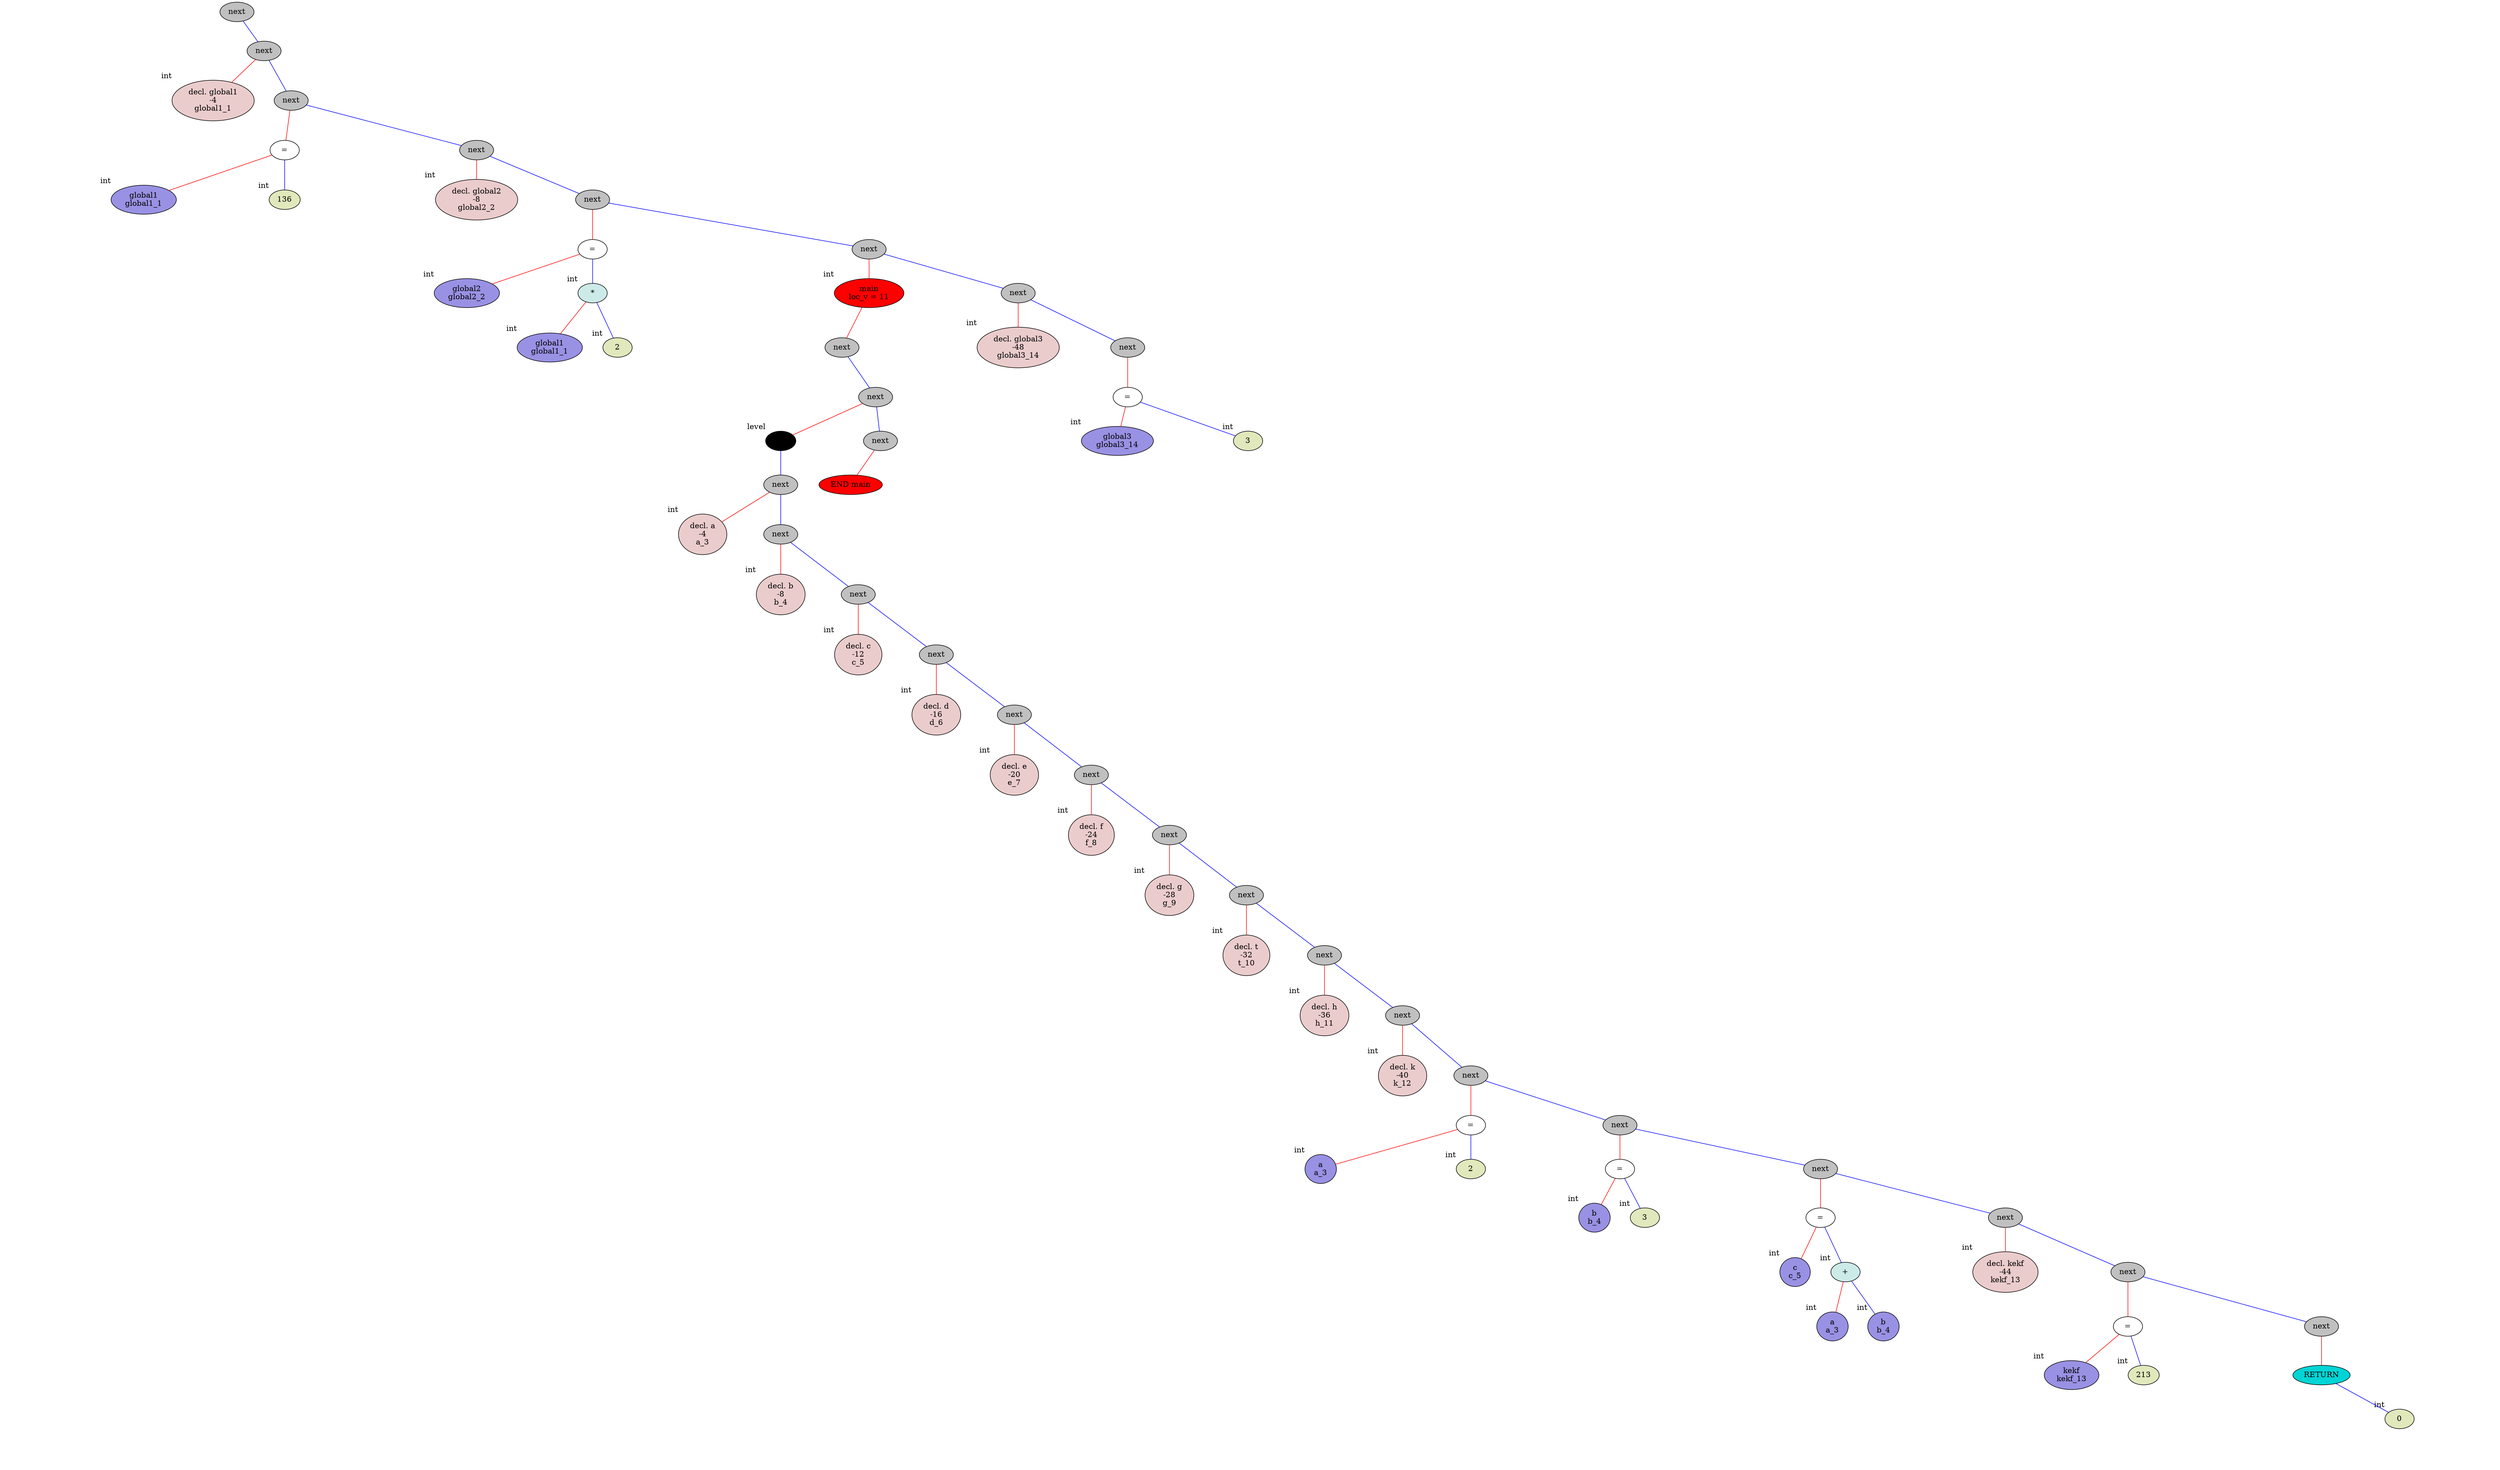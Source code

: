 graph binary {
	dpi="90";
 splines="line"  
v0[style=filled, fillcolor=grey]
v0[label="next"]
v0center[style=invis, width=0, label=""];
v0 -- v0center[style=invis]
v0notVisibleL[style=invis]
v0 -- v0notVisibleL[style=invis]
v0 -- v2[color="blue"]
{
	rank=same v0notVisibleL -- v0center -- v2  [style=invis]
} 
v2[style=filled, fillcolor=grey]
v2[label="next"]
v2center[style=invis, width=0, label=""];
v2 -- v2center[style=invis]
v2 -- v1[color="red"]
v2 -- v5[color="blue"]
{
	rank=same v1 -- v2center -- v5  [style=invis]
} 
v1[style=filled, fillcolor="#ebcccc"]
v1[label="decl. global1
-4
global1_1"]
v1[xlabel="int"]
v1center[style=invis, width=0, label=""];
v1 -- v1center[style=invis]
v1notVisibleL[style=invis]
v1 -- v1notVisibleL[style=invis][style=invis]
v1notVisibleR[style=invis]
v1 -- v1notVisibleR[style=invis][style=invis]
{
	rank=same v1notVisibleL -- v1center -- v1notVisibleR  [style=invis]
} 
v5[style=filled, fillcolor=grey]
v5[label="next"]
v5center[style=invis, width=0, label=""];
v5 -- v5center[style=invis]
v5 -- v6[color="red"]
v5 -- v8[color="blue"]
{
	rank=same v6 -- v5center -- v8  [style=invis]
} 
v6[style=filled, fillcolor=white]
v6[label="="]
v6center[style=invis, width=0, label=""];
v6 -- v6center[style=invis]
v6 -- v3[color="red"]
v6 -- v4[color="blue"]
{
	rank=same v3 -- v6center -- v4  [style=invis]
} 
v3[style=filled, fillcolor="#9991e3"]
v3[label="global1
global1_1"]
v3[xlabel="int"]
v3center[style=invis, width=0, label=""];
v3 -- v3center[style=invis]
v3notVisibleL[style=invis]
v3 -- v3notVisibleL[style=invis][style=invis]
v3notVisibleR[style=invis]
v3 -- v3notVisibleR[style=invis][style=invis]
{
	rank=same v3notVisibleL -- v3center -- v3notVisibleR  [style=invis]
} 
v4[style=filled, fillcolor="#e1e8bc"]
v4[label="136"]
v4[xlabel="int"]
v4center[style=invis, width=0, label=""];
v4 -- v4center[style=invis]
v4notVisibleL[style=invis]
v4 -- v4notVisibleL[style=invis][style=invis]
v4notVisibleR[style=invis]
v4 -- v4notVisibleR[style=invis][style=invis]
{
	rank=same v4notVisibleL -- v4center -- v4notVisibleR  [style=invis]
} 
v8[style=filled, fillcolor=grey]
v8[label="next"]
v8center[style=invis, width=0, label=""];
v8 -- v8center[style=invis]
v8 -- v7[color="red"]
v8 -- v13[color="blue"]
{
	rank=same v7 -- v8center -- v13  [style=invis]
} 
v7[style=filled, fillcolor="#ebcccc"]
v7[label="decl. global2
-8
global2_2"]
v7[xlabel="int"]
v7center[style=invis, width=0, label=""];
v7 -- v7center[style=invis]
v7notVisibleL[style=invis]
v7 -- v7notVisibleL[style=invis][style=invis]
v7notVisibleR[style=invis]
v7 -- v7notVisibleR[style=invis][style=invis]
{
	rank=same v7notVisibleL -- v7center -- v7notVisibleR  [style=invis]
} 
v13[style=filled, fillcolor=grey]
v13[label="next"]
v13center[style=invis, width=0, label=""];
v13 -- v13center[style=invis]
v13 -- v14[color="red"]
v13 -- v15[color="blue"]
{
	rank=same v14 -- v13center -- v15  [style=invis]
} 
v14[style=filled, fillcolor=white]
v14[label="="]
v14center[style=invis, width=0, label=""];
v14 -- v14center[style=invis]
v14 -- v9[color="red"]
v14 -- v12[color="blue"]
{
	rank=same v9 -- v14center -- v12  [style=invis]
} 
v9[style=filled, fillcolor="#9991e3"]
v9[label="global2
global2_2"]
v9[xlabel="int"]
v9center[style=invis, width=0, label=""];
v9 -- v9center[style=invis]
v9notVisibleL[style=invis]
v9 -- v9notVisibleL[style=invis][style=invis]
v9notVisibleR[style=invis]
v9 -- v9notVisibleR[style=invis][style=invis]
{
	rank=same v9notVisibleL -- v9center -- v9notVisibleR  [style=invis]
} 
v12[style=filled, fillcolor="#ccebe8"]
v12[label="*"]
v12[xlabel="int"]
v12center[style=invis, width=0, label=""];
v12 -- v12center[style=invis]
v12 -- v10[color="red"]
v12 -- v11[color="blue"]
{
	rank=same v10 -- v12center -- v11  [style=invis]
} 
v10[style=filled, fillcolor="#9991e3"]
v10[label="global1
global1_1"]
v10[xlabel="int"]
v10center[style=invis, width=0, label=""];
v10 -- v10center[style=invis]
v10notVisibleL[style=invis]
v10 -- v10notVisibleL[style=invis][style=invis]
v10notVisibleR[style=invis]
v10 -- v10notVisibleR[style=invis][style=invis]
{
	rank=same v10notVisibleL -- v10center -- v10notVisibleR  [style=invis]
} 
v11[style=filled, fillcolor="#e1e8bc"]
v11[label="2"]
v11[xlabel="int"]
v11center[style=invis, width=0, label=""];
v11 -- v11center[style=invis]
v11notVisibleL[style=invis]
v11 -- v11notVisibleL[style=invis][style=invis]
v11notVisibleR[style=invis]
v11 -- v11notVisibleR[style=invis][style=invis]
{
	rank=same v11notVisibleL -- v11center -- v11notVisibleR  [style=invis]
} 
v15[style=filled, fillcolor=grey]
v15[label="next"]
v15center[style=invis, width=0, label=""];
v15 -- v15center[style=invis]
v15 -- v16[color="red"]
v15 -- v76[color="blue"]
{
	rank=same v16 -- v15center -- v76  [style=invis]
} 
v16[style=filled, fillcolor=red]
v16[label="main
loc_v = 11"]
v16[xlabel="int"]
v16center[style=invis, width=0, label=""];
v16 -- v16center[style=invis]
v16 -- v17[color="red"]
v16notVisibleR[style=invis]
v16 -- v16notVisibleR[style=invis]
{
	rank=same v17 -- v16center -- v16notVisibleR  [style=invis]
} 
v17[style=filled, fillcolor=grey]
v17[label="next"]
v17center[style=invis, width=0, label=""];
v17 -- v17center[style=invis]
v17notVisibleL[style=invis]
v17 -- v17notVisibleL[style=invis]
v17 -- v18[color="blue"]
{
	rank=same v17notVisibleL -- v17center -- v18  [style=invis]
} 
v18[style=filled, fillcolor=grey]
v18[label="next"]
v18center[style=invis, width=0, label=""];
v18 -- v18center[style=invis]
v18 -- v19[color="red"]
v18 -- v73[color="blue"]
{
	rank=same v19 -- v18center -- v73  [style=invis]
} 
v19[style=filled, fillcolor="#000000"]
v19[xlabel="level"]
v19center[style=invis, width=0, label=""];
v19 -- v19center[style=invis]
v19notVisibleL[style=invis]
v19 -- v19notVisibleL[style=invis]
v19 -- v21[color="blue"]
{
	rank=same v19notVisibleL -- v19center -- v21  [style=invis]
} 
v21[style=filled, fillcolor=grey]
v21[label="next"]
v21center[style=invis, width=0, label=""];
v21 -- v21center[style=invis]
v21 -- v20[color="red"]
v21 -- v24[color="blue"]
{
	rank=same v20 -- v21center -- v24  [style=invis]
} 
v20[style=filled, fillcolor="#ebcccc"]
v20[label="decl. a
-4
a_3"]
v20[xlabel="int"]
v20center[style=invis, width=0, label=""];
v20 -- v20center[style=invis]
v20notVisibleL[style=invis]
v20 -- v20notVisibleL[style=invis][style=invis]
v20notVisibleR[style=invis]
v20 -- v20notVisibleR[style=invis][style=invis]
{
	rank=same v20notVisibleL -- v20center -- v20notVisibleR  [style=invis]
} 
v24[style=filled, fillcolor=grey]
v24[label="next"]
v24center[style=invis, width=0, label=""];
v24 -- v24center[style=invis]
v24 -- v23[color="red"]
v24 -- v27[color="blue"]
{
	rank=same v23 -- v24center -- v27  [style=invis]
} 
v23[style=filled, fillcolor="#ebcccc"]
v23[label="decl. b
-8
b_4"]
v23[xlabel="int"]
v23center[style=invis, width=0, label=""];
v23 -- v23center[style=invis]
v23notVisibleL[style=invis]
v23 -- v23notVisibleL[style=invis][style=invis]
v23notVisibleR[style=invis]
v23 -- v23notVisibleR[style=invis][style=invis]
{
	rank=same v23notVisibleL -- v23center -- v23notVisibleR  [style=invis]
} 
v27[style=filled, fillcolor=grey]
v27[label="next"]
v27center[style=invis, width=0, label=""];
v27 -- v27center[style=invis]
v27 -- v26[color="red"]
v27 -- v30[color="blue"]
{
	rank=same v26 -- v27center -- v30  [style=invis]
} 
v26[style=filled, fillcolor="#ebcccc"]
v26[label="decl. c
-12
c_5"]
v26[xlabel="int"]
v26center[style=invis, width=0, label=""];
v26 -- v26center[style=invis]
v26notVisibleL[style=invis]
v26 -- v26notVisibleL[style=invis][style=invis]
v26notVisibleR[style=invis]
v26 -- v26notVisibleR[style=invis][style=invis]
{
	rank=same v26notVisibleL -- v26center -- v26notVisibleR  [style=invis]
} 
v30[style=filled, fillcolor=grey]
v30[label="next"]
v30center[style=invis, width=0, label=""];
v30 -- v30center[style=invis]
v30 -- v29[color="red"]
v30 -- v33[color="blue"]
{
	rank=same v29 -- v30center -- v33  [style=invis]
} 
v29[style=filled, fillcolor="#ebcccc"]
v29[label="decl. d
-16
d_6"]
v29[xlabel="int"]
v29center[style=invis, width=0, label=""];
v29 -- v29center[style=invis]
v29notVisibleL[style=invis]
v29 -- v29notVisibleL[style=invis][style=invis]
v29notVisibleR[style=invis]
v29 -- v29notVisibleR[style=invis][style=invis]
{
	rank=same v29notVisibleL -- v29center -- v29notVisibleR  [style=invis]
} 
v33[style=filled, fillcolor=grey]
v33[label="next"]
v33center[style=invis, width=0, label=""];
v33 -- v33center[style=invis]
v33 -- v32[color="red"]
v33 -- v36[color="blue"]
{
	rank=same v32 -- v33center -- v36  [style=invis]
} 
v32[style=filled, fillcolor="#ebcccc"]
v32[label="decl. e
-20
e_7"]
v32[xlabel="int"]
v32center[style=invis, width=0, label=""];
v32 -- v32center[style=invis]
v32notVisibleL[style=invis]
v32 -- v32notVisibleL[style=invis][style=invis]
v32notVisibleR[style=invis]
v32 -- v32notVisibleR[style=invis][style=invis]
{
	rank=same v32notVisibleL -- v32center -- v32notVisibleR  [style=invis]
} 
v36[style=filled, fillcolor=grey]
v36[label="next"]
v36center[style=invis, width=0, label=""];
v36 -- v36center[style=invis]
v36 -- v35[color="red"]
v36 -- v39[color="blue"]
{
	rank=same v35 -- v36center -- v39  [style=invis]
} 
v35[style=filled, fillcolor="#ebcccc"]
v35[label="decl. f
-24
f_8"]
v35[xlabel="int"]
v35center[style=invis, width=0, label=""];
v35 -- v35center[style=invis]
v35notVisibleL[style=invis]
v35 -- v35notVisibleL[style=invis][style=invis]
v35notVisibleR[style=invis]
v35 -- v35notVisibleR[style=invis][style=invis]
{
	rank=same v35notVisibleL -- v35center -- v35notVisibleR  [style=invis]
} 
v39[style=filled, fillcolor=grey]
v39[label="next"]
v39center[style=invis, width=0, label=""];
v39 -- v39center[style=invis]
v39 -- v38[color="red"]
v39 -- v42[color="blue"]
{
	rank=same v38 -- v39center -- v42  [style=invis]
} 
v38[style=filled, fillcolor="#ebcccc"]
v38[label="decl. g
-28
g_9"]
v38[xlabel="int"]
v38center[style=invis, width=0, label=""];
v38 -- v38center[style=invis]
v38notVisibleL[style=invis]
v38 -- v38notVisibleL[style=invis][style=invis]
v38notVisibleR[style=invis]
v38 -- v38notVisibleR[style=invis][style=invis]
{
	rank=same v38notVisibleL -- v38center -- v38notVisibleR  [style=invis]
} 
v42[style=filled, fillcolor=grey]
v42[label="next"]
v42center[style=invis, width=0, label=""];
v42 -- v42center[style=invis]
v42 -- v41[color="red"]
v42 -- v45[color="blue"]
{
	rank=same v41 -- v42center -- v45  [style=invis]
} 
v41[style=filled, fillcolor="#ebcccc"]
v41[label="decl. t
-32
t_10"]
v41[xlabel="int"]
v41center[style=invis, width=0, label=""];
v41 -- v41center[style=invis]
v41notVisibleL[style=invis]
v41 -- v41notVisibleL[style=invis][style=invis]
v41notVisibleR[style=invis]
v41 -- v41notVisibleR[style=invis][style=invis]
{
	rank=same v41notVisibleL -- v41center -- v41notVisibleR  [style=invis]
} 
v45[style=filled, fillcolor=grey]
v45[label="next"]
v45center[style=invis, width=0, label=""];
v45 -- v45center[style=invis]
v45 -- v44[color="red"]
v45 -- v48[color="blue"]
{
	rank=same v44 -- v45center -- v48  [style=invis]
} 
v44[style=filled, fillcolor="#ebcccc"]
v44[label="decl. h
-36
h_11"]
v44[xlabel="int"]
v44center[style=invis, width=0, label=""];
v44 -- v44center[style=invis]
v44notVisibleL[style=invis]
v44 -- v44notVisibleL[style=invis][style=invis]
v44notVisibleR[style=invis]
v44 -- v44notVisibleR[style=invis][style=invis]
{
	rank=same v44notVisibleL -- v44center -- v44notVisibleR  [style=invis]
} 
v48[style=filled, fillcolor=grey]
v48[label="next"]
v48center[style=invis, width=0, label=""];
v48 -- v48center[style=invis]
v48 -- v47[color="red"]
v48 -- v52[color="blue"]
{
	rank=same v47 -- v48center -- v52  [style=invis]
} 
v47[style=filled, fillcolor="#ebcccc"]
v47[label="decl. k
-40
k_12"]
v47[xlabel="int"]
v47center[style=invis, width=0, label=""];
v47 -- v47center[style=invis]
v47notVisibleL[style=invis]
v47 -- v47notVisibleL[style=invis][style=invis]
v47notVisibleR[style=invis]
v47 -- v47notVisibleR[style=invis][style=invis]
{
	rank=same v47notVisibleL -- v47center -- v47notVisibleR  [style=invis]
} 
v52[style=filled, fillcolor=grey]
v52[label="next"]
v52center[style=invis, width=0, label=""];
v52 -- v52center[style=invis]
v52 -- v53[color="red"]
v52 -- v56[color="blue"]
{
	rank=same v53 -- v52center -- v56  [style=invis]
} 
v53[style=filled, fillcolor=white]
v53[label="="]
v53center[style=invis, width=0, label=""];
v53 -- v53center[style=invis]
v53 -- v50[color="red"]
v53 -- v51[color="blue"]
{
	rank=same v50 -- v53center -- v51  [style=invis]
} 
v50[style=filled, fillcolor="#9991e3"]
v50[label="a
a_3"]
v50[xlabel="int"]
v50center[style=invis, width=0, label=""];
v50 -- v50center[style=invis]
v50notVisibleL[style=invis]
v50 -- v50notVisibleL[style=invis][style=invis]
v50notVisibleR[style=invis]
v50 -- v50notVisibleR[style=invis][style=invis]
{
	rank=same v50notVisibleL -- v50center -- v50notVisibleR  [style=invis]
} 
v51[style=filled, fillcolor="#e1e8bc"]
v51[label="2"]
v51[xlabel="int"]
v51center[style=invis, width=0, label=""];
v51 -- v51center[style=invis]
v51notVisibleL[style=invis]
v51 -- v51notVisibleL[style=invis][style=invis]
v51notVisibleR[style=invis]
v51 -- v51notVisibleR[style=invis][style=invis]
{
	rank=same v51notVisibleL -- v51center -- v51notVisibleR  [style=invis]
} 
v56[style=filled, fillcolor=grey]
v56[label="next"]
v56center[style=invis, width=0, label=""];
v56 -- v56center[style=invis]
v56 -- v57[color="red"]
v56 -- v62[color="blue"]
{
	rank=same v57 -- v56center -- v62  [style=invis]
} 
v57[style=filled, fillcolor=white]
v57[label="="]
v57center[style=invis, width=0, label=""];
v57 -- v57center[style=invis]
v57 -- v54[color="red"]
v57 -- v55[color="blue"]
{
	rank=same v54 -- v57center -- v55  [style=invis]
} 
v54[style=filled, fillcolor="#9991e3"]
v54[label="b
b_4"]
v54[xlabel="int"]
v54center[style=invis, width=0, label=""];
v54 -- v54center[style=invis]
v54notVisibleL[style=invis]
v54 -- v54notVisibleL[style=invis][style=invis]
v54notVisibleR[style=invis]
v54 -- v54notVisibleR[style=invis][style=invis]
{
	rank=same v54notVisibleL -- v54center -- v54notVisibleR  [style=invis]
} 
v55[style=filled, fillcolor="#e1e8bc"]
v55[label="3"]
v55[xlabel="int"]
v55center[style=invis, width=0, label=""];
v55 -- v55center[style=invis]
v55notVisibleL[style=invis]
v55 -- v55notVisibleL[style=invis][style=invis]
v55notVisibleR[style=invis]
v55 -- v55notVisibleR[style=invis][style=invis]
{
	rank=same v55notVisibleL -- v55center -- v55notVisibleR  [style=invis]
} 
v62[style=filled, fillcolor=grey]
v62[label="next"]
v62center[style=invis, width=0, label=""];
v62 -- v62center[style=invis]
v62 -- v63[color="red"]
v62 -- v65[color="blue"]
{
	rank=same v63 -- v62center -- v65  [style=invis]
} 
v63[style=filled, fillcolor=white]
v63[label="="]
v63center[style=invis, width=0, label=""];
v63 -- v63center[style=invis]
v63 -- v58[color="red"]
v63 -- v61[color="blue"]
{
	rank=same v58 -- v63center -- v61  [style=invis]
} 
v58[style=filled, fillcolor="#9991e3"]
v58[label="c
c_5"]
v58[xlabel="int"]
v58center[style=invis, width=0, label=""];
v58 -- v58center[style=invis]
v58notVisibleL[style=invis]
v58 -- v58notVisibleL[style=invis][style=invis]
v58notVisibleR[style=invis]
v58 -- v58notVisibleR[style=invis][style=invis]
{
	rank=same v58notVisibleL -- v58center -- v58notVisibleR  [style=invis]
} 
v61[style=filled, fillcolor="#ccebe8"]
v61[label="+"]
v61[xlabel="int"]
v61center[style=invis, width=0, label=""];
v61 -- v61center[style=invis]
v61 -- v59[color="red"]
v61 -- v60[color="blue"]
{
	rank=same v59 -- v61center -- v60  [style=invis]
} 
v59[style=filled, fillcolor="#9991e3"]
v59[label="a
a_3"]
v59[xlabel="int"]
v59center[style=invis, width=0, label=""];
v59 -- v59center[style=invis]
v59notVisibleL[style=invis]
v59 -- v59notVisibleL[style=invis][style=invis]
v59notVisibleR[style=invis]
v59 -- v59notVisibleR[style=invis][style=invis]
{
	rank=same v59notVisibleL -- v59center -- v59notVisibleR  [style=invis]
} 
v60[style=filled, fillcolor="#9991e3"]
v60[label="b
b_4"]
v60[xlabel="int"]
v60center[style=invis, width=0, label=""];
v60 -- v60center[style=invis]
v60notVisibleL[style=invis]
v60 -- v60notVisibleL[style=invis][style=invis]
v60notVisibleR[style=invis]
v60 -- v60notVisibleR[style=invis][style=invis]
{
	rank=same v60notVisibleL -- v60center -- v60notVisibleR  [style=invis]
} 
v65[style=filled, fillcolor=grey]
v65[label="next"]
v65center[style=invis, width=0, label=""];
v65 -- v65center[style=invis]
v65 -- v64[color="red"]
v65 -- v68[color="blue"]
{
	rank=same v64 -- v65center -- v68  [style=invis]
} 
v64[style=filled, fillcolor="#ebcccc"]
v64[label="decl. kekf
-44
kekf_13"]
v64[xlabel="int"]
v64center[style=invis, width=0, label=""];
v64 -- v64center[style=invis]
v64notVisibleL[style=invis]
v64 -- v64notVisibleL[style=invis][style=invis]
v64notVisibleR[style=invis]
v64 -- v64notVisibleR[style=invis][style=invis]
{
	rank=same v64notVisibleL -- v64center -- v64notVisibleR  [style=invis]
} 
v68[style=filled, fillcolor=grey]
v68[label="next"]
v68center[style=invis, width=0, label=""];
v68 -- v68center[style=invis]
v68 -- v69[color="red"]
v68 -- v71[color="blue"]
{
	rank=same v69 -- v68center -- v71  [style=invis]
} 
v69[style=filled, fillcolor=white]
v69[label="="]
v69center[style=invis, width=0, label=""];
v69 -- v69center[style=invis]
v69 -- v66[color="red"]
v69 -- v67[color="blue"]
{
	rank=same v66 -- v69center -- v67  [style=invis]
} 
v66[style=filled, fillcolor="#9991e3"]
v66[label="kekf
kekf_13"]
v66[xlabel="int"]
v66center[style=invis, width=0, label=""];
v66 -- v66center[style=invis]
v66notVisibleL[style=invis]
v66 -- v66notVisibleL[style=invis][style=invis]
v66notVisibleR[style=invis]
v66 -- v66notVisibleR[style=invis][style=invis]
{
	rank=same v66notVisibleL -- v66center -- v66notVisibleR  [style=invis]
} 
v67[style=filled, fillcolor="#e1e8bc"]
v67[label="213"]
v67[xlabel="int"]
v67center[style=invis, width=0, label=""];
v67 -- v67center[style=invis]
v67notVisibleL[style=invis]
v67 -- v67notVisibleL[style=invis][style=invis]
v67notVisibleR[style=invis]
v67 -- v67notVisibleR[style=invis][style=invis]
{
	rank=same v67notVisibleL -- v67center -- v67notVisibleR  [style=invis]
} 
v71[style=filled, fillcolor=grey]
v71[label="next"]
v71center[style=invis, width=0, label=""];
v71 -- v71center[style=invis]
v71 -- v72[color="red"]
v71notVisibleR[style=invis]
v71 -- v71notVisibleR[style=invis]
{
	rank=same v72 -- v71center -- v71notVisibleR  [style=invis]
} 
v72[style=filled, fillcolor="#00d4d4"]
v72[label="RETURN"]
v72center[style=invis, width=0, label=""];
v72 -- v72center[style=invis]
v72notVisibleL[style=invis]
v72 -- v72notVisibleL[style=invis]
v72 -- v70[color="blue"]
{
	rank=same v72notVisibleL -- v72center -- v70  [style=invis]
} 
v70[style=filled, fillcolor="#e1e8bc"]
v70[label="0"]
v70[xlabel="int"]
v70center[style=invis, width=0, label=""];
v70 -- v70center[style=invis]
v70notVisibleL[style=invis]
v70 -- v70notVisibleL[style=invis][style=invis]
v70notVisibleR[style=invis]
v70 -- v70notVisibleR[style=invis][style=invis]
{
	rank=same v70notVisibleL -- v70center -- v70notVisibleR  [style=invis]
} 
v73[style=filled, fillcolor=grey]
v73[label="next"]
v73center[style=invis, width=0, label=""];
v73 -- v73center[style=invis]
v73 -- v74[color="red"]
v73notVisibleR[style=invis]
v73 -- v73notVisibleR[style=invis]
{
	rank=same v74 -- v73center -- v73notVisibleR  [style=invis]
} 
v74[style=filled, fillcolor=red]
v74[label="END main"]
v74center[style=invis, width=0, label=""];
v74 -- v74center[style=invis]
v74notVisibleL[style=invis]
v74 -- v74notVisibleL[style=invis][style=invis]
v74notVisibleR[style=invis]
v74 -- v74notVisibleR[style=invis][style=invis]
{
	rank=same v74notVisibleL -- v74center -- v74notVisibleR  [style=invis]
} 
v76[style=filled, fillcolor=grey]
v76[label="next"]
v76center[style=invis, width=0, label=""];
v76 -- v76center[style=invis]
v76 -- v75[color="red"]
v76 -- v79[color="blue"]
{
	rank=same v75 -- v76center -- v79  [style=invis]
} 
v75[style=filled, fillcolor="#ebcccc"]
v75[label="decl. global3
-48
global3_14"]
v75[xlabel="int"]
v75center[style=invis, width=0, label=""];
v75 -- v75center[style=invis]
v75notVisibleL[style=invis]
v75 -- v75notVisibleL[style=invis][style=invis]
v75notVisibleR[style=invis]
v75 -- v75notVisibleR[style=invis][style=invis]
{
	rank=same v75notVisibleL -- v75center -- v75notVisibleR  [style=invis]
} 
v79[style=filled, fillcolor=grey]
v79[label="next"]
v79center[style=invis, width=0, label=""];
v79 -- v79center[style=invis]
v79 -- v80[color="red"]
v79notVisibleR[style=invis]
v79 -- v79notVisibleR[style=invis]
{
	rank=same v80 -- v79center -- v79notVisibleR  [style=invis]
} 
v80[style=filled, fillcolor=white]
v80[label="="]
v80center[style=invis, width=0, label=""];
v80 -- v80center[style=invis]
v80 -- v77[color="red"]
v80 -- v78[color="blue"]
{
	rank=same v77 -- v80center -- v78  [style=invis]
} 
v77[style=filled, fillcolor="#9991e3"]
v77[label="global3
global3_14"]
v77[xlabel="int"]
v77center[style=invis, width=0, label=""];
v77 -- v77center[style=invis]
v77notVisibleL[style=invis]
v77 -- v77notVisibleL[style=invis][style=invis]
v77notVisibleR[style=invis]
v77 -- v77notVisibleR[style=invis][style=invis]
{
	rank=same v77notVisibleL -- v77center -- v77notVisibleR  [style=invis]
} 
v78[style=filled, fillcolor="#e1e8bc"]
v78[label="3"]
v78[xlabel="int"]
v78center[style=invis, width=0, label=""];
v78 -- v78center[style=invis]
v78notVisibleL[style=invis]
v78 -- v78notVisibleL[style=invis][style=invis]
v78notVisibleR[style=invis]
v78 -- v78notVisibleR[style=invis][style=invis]
{
	rank=same v78notVisibleL -- v78center -- v78notVisibleR  [style=invis]
} 

}
